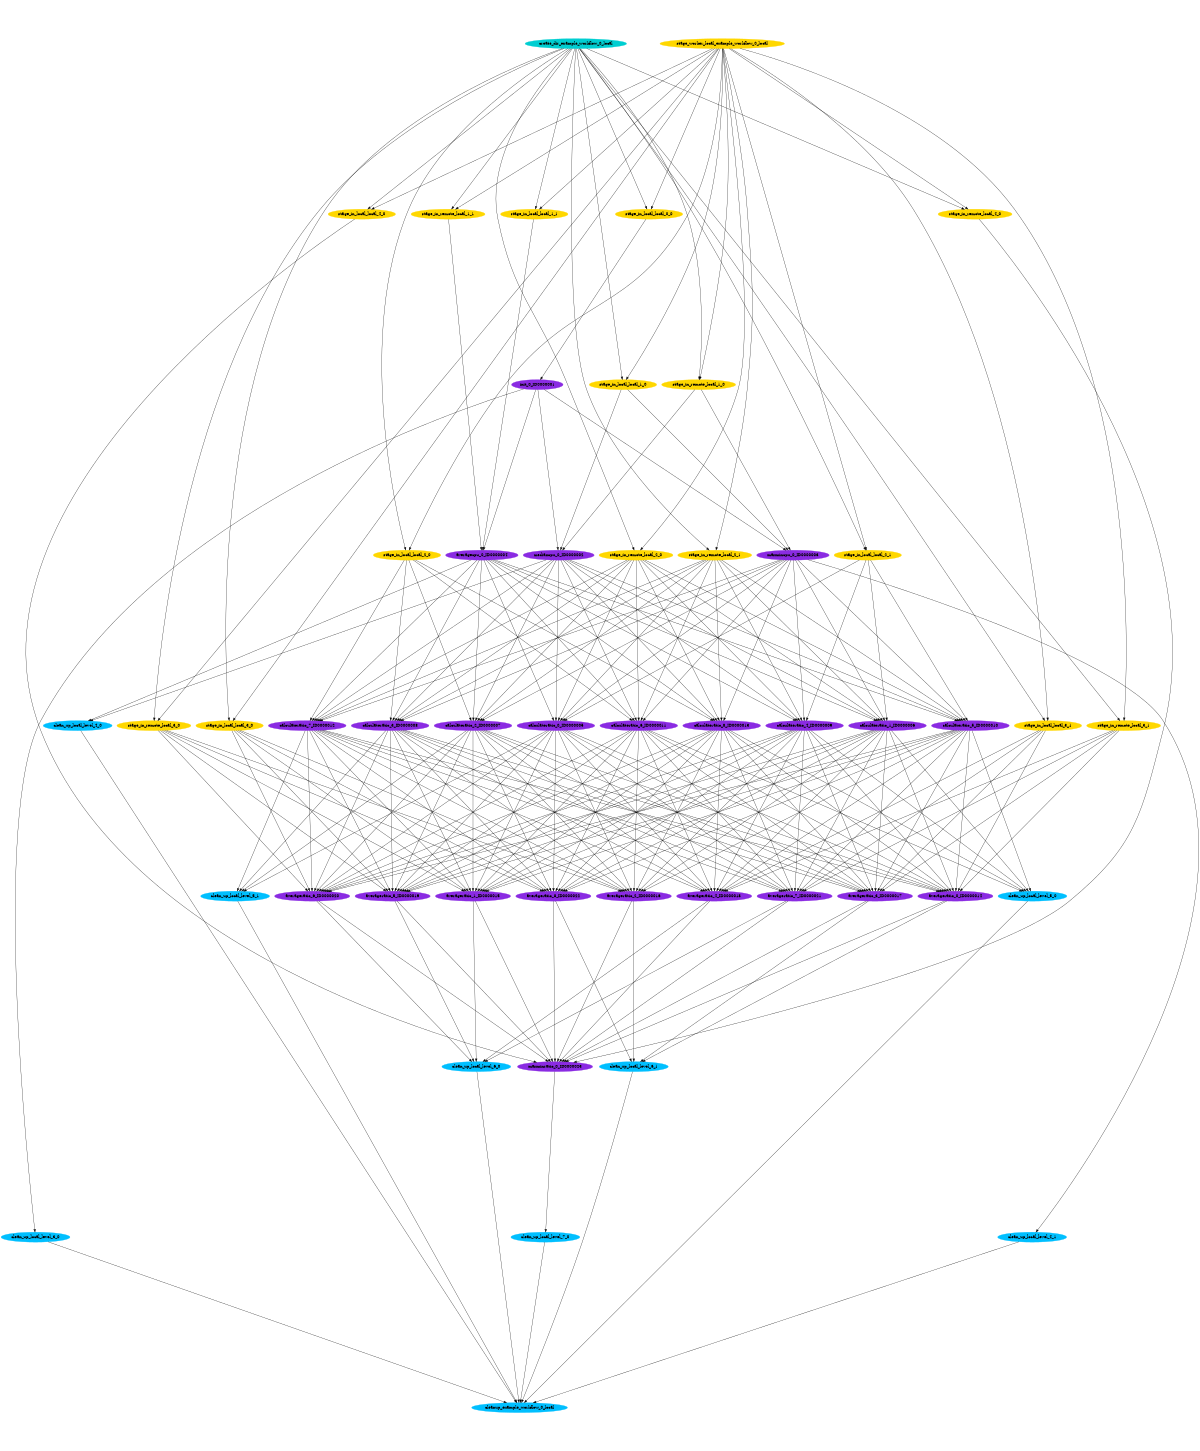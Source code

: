 digraph E {
size="8.0,10.0"
ratio=fill
node [shape=ellipse]
edge [arrowhead=normal, arrowsize=1.0]
	"clean_up_local_level_4_1" [color=deepskyblue,style=filled,label="clean_up_local_level_4_1"]
	"clean_up_local_level_4_0" [color=deepskyblue,style=filled,label="clean_up_local_level_4_0"]
	"calculateratio_5_ID0000010" [color=blueviolet,style=filled,label="calculateratio_5_ID0000010"]
	"averageratio_1_ID0000015" [color=blueviolet,style=filled,label="averageratio_1_ID0000015"]
	"calculateratio_7_ID0000012" [color=blueviolet,style=filled,label="calculateratio_7_ID0000012"]
	"averageratio_2_ID0000016" [color=blueviolet,style=filled,label="averageratio_2_ID0000016"]
	"calculateratio_3_ID0000008" [color=blueviolet,style=filled,label="calculateratio_3_ID0000008"]
	"averageratio_8_ID0000022" [color=blueviolet,style=filled,label="averageratio_8_ID0000022"]
	"stage_in_local_local_4_0" [color=gold,style=filled,label="stage_in_local_local_4_0"]
	"calculateratio_6_ID0000011" [color=blueviolet,style=filled,label="calculateratio_6_ID0000011"]
	"calculateratio_8_ID0000013" [color=blueviolet,style=filled,label="calculateratio_8_ID0000013"]
	"maxminratio_0_ID0000023" [color=blueviolet,style=filled,label="maxminratio_0_ID0000023"]
	"clean_up_local_level_6_0" [color=deepskyblue,style=filled,label="clean_up_local_level_6_0"]
	"clean_up_local_level_6_1" [color=deepskyblue,style=filled,label="clean_up_local_level_6_1"]
	"clean_up_local_level_5_0" [color=deepskyblue,style=filled,label="clean_up_local_level_5_0"]
	"calculateratio_0_ID0000005" [color=blueviolet,style=filled,label="calculateratio_0_ID0000005"]
	"clean_up_local_level_5_1" [color=deepskyblue,style=filled,label="clean_up_local_level_5_1"]
	"mediancpu_0_ID0000002" [color=blueviolet,style=filled,label="mediancpu_0_ID0000002"]
	"create_dir_example_workflow_0_local" [color=darkturquoise,style=filled,label="create_dir_example_workflow_0_local"]
	"stage_in_local_local_0_0" [color=gold,style=filled,label="stage_in_local_local_0_0"]
	"averageratio_6_ID0000020" [color=blueviolet,style=filled,label="averageratio_6_ID0000020"]
	"stage_in_remote_local_2_1" [color=gold,style=filled,label="stage_in_remote_local_2_1"]
	"init_0_ID0000001" [color=blueviolet,style=filled,label="init_0_ID0000001"]
	"clean_up_local_level_7_0" [color=deepskyblue,style=filled,label="clean_up_local_level_7_0"]
	"averageratio_5_ID0000019" [color=blueviolet,style=filled,label="averageratio_5_ID0000019"]
	"stage_in_local_local_2_0" [color=gold,style=filled,label="stage_in_local_local_2_0"]
	"calculateratio_4_ID0000009" [color=blueviolet,style=filled,label="calculateratio_4_ID0000009"]
	"stage_in_local_local_2_1" [color=gold,style=filled,label="stage_in_local_local_2_1"]
	"stage_in_remote_local_1_1" [color=gold,style=filled,label="stage_in_remote_local_1_1"]
	"stage_in_local_local_3_1" [color=gold,style=filled,label="stage_in_local_local_3_1"]
	"stage_in_remote_local_1_0" [color=gold,style=filled,label="stage_in_remote_local_1_0"]
	"averageratio_3_ID0000017" [color=blueviolet,style=filled,label="averageratio_3_ID0000017"]
	"stage_worker_local_example_workflow_0_local" [color=gold,style=filled,label="stage_worker_local_example_workflow_0_local"]
	"stage_in_local_local_3_0" [color=gold,style=filled,label="stage_in_local_local_3_0"]
	"averagecpu_0_ID0000004" [color=blueviolet,style=filled,label="averagecpu_0_ID0000004"]
	"calculateratio_2_ID0000007" [color=blueviolet,style=filled,label="calculateratio_2_ID0000007"]
	"maxmincpu_0_ID0000003" [color=blueviolet,style=filled,label="maxmincpu_0_ID0000003"]
	"averageratio_0_ID0000014" [color=blueviolet,style=filled,label="averageratio_0_ID0000014"]
	"stage_in_local_local_1_1" [color=gold,style=filled,label="stage_in_local_local_1_1"]
	"averageratio_4_ID0000018" [color=blueviolet,style=filled,label="averageratio_4_ID0000018"]
	"clean_up_local_level_3_0" [color=deepskyblue,style=filled,label="clean_up_local_level_3_0"]
	"stage_in_local_local_1_0" [color=gold,style=filled,label="stage_in_local_local_1_0"]
	"averageratio_7_ID0000021" [color=blueviolet,style=filled,label="averageratio_7_ID0000021"]
	"cleanup_example_workflow_0_local" [color=deepskyblue,style=filled,label="cleanup_example_workflow_0_local"]
	"stage_in_remote_local_4_0" [color=gold,style=filled,label="stage_in_remote_local_4_0"]
	"calculateratio_1_ID0000006" [color=blueviolet,style=filled,label="calculateratio_1_ID0000006"]
	"stage_in_remote_local_2_0" [color=gold,style=filled,label="stage_in_remote_local_2_0"]
	"stage_in_remote_local_3_1" [color=gold,style=filled,label="stage_in_remote_local_3_1"]
	"stage_in_remote_local_3_0" [color=gold,style=filled,label="stage_in_remote_local_3_0"]

	"clean_up_local_level_4_1" -> "cleanup_example_workflow_0_local"
	"clean_up_local_level_4_0" -> "cleanup_example_workflow_0_local"
	"calculateratio_5_ID0000010" -> "averageratio_6_ID0000020"
	"calculateratio_5_ID0000010" -> "averageratio_4_ID0000018"
	"calculateratio_5_ID0000010" -> "averageratio_5_ID0000019"
	"calculateratio_5_ID0000010" -> "averageratio_7_ID0000021"
	"calculateratio_5_ID0000010" -> "averageratio_1_ID0000015"
	"calculateratio_5_ID0000010" -> "averageratio_3_ID0000017"
	"calculateratio_5_ID0000010" -> "clean_up_local_level_5_0"
	"calculateratio_5_ID0000010" -> "averageratio_2_ID0000016"
	"calculateratio_5_ID0000010" -> "averageratio_0_ID0000014"
	"calculateratio_5_ID0000010" -> "averageratio_8_ID0000022"
	"averageratio_1_ID0000015" -> "maxminratio_0_ID0000023"
	"averageratio_1_ID0000015" -> "clean_up_local_level_6_0"
	"calculateratio_7_ID0000012" -> "averageratio_6_ID0000020"
	"calculateratio_7_ID0000012" -> "averageratio_4_ID0000018"
	"calculateratio_7_ID0000012" -> "averageratio_5_ID0000019"
	"calculateratio_7_ID0000012" -> "averageratio_7_ID0000021"
	"calculateratio_7_ID0000012" -> "averageratio_1_ID0000015"
	"calculateratio_7_ID0000012" -> "averageratio_3_ID0000017"
	"calculateratio_7_ID0000012" -> "averageratio_2_ID0000016"
	"calculateratio_7_ID0000012" -> "averageratio_0_ID0000014"
	"calculateratio_7_ID0000012" -> "clean_up_local_level_5_1"
	"calculateratio_7_ID0000012" -> "averageratio_8_ID0000022"
	"averageratio_2_ID0000016" -> "maxminratio_0_ID0000023"
	"averageratio_2_ID0000016" -> "clean_up_local_level_6_1"
	"calculateratio_3_ID0000008" -> "averageratio_6_ID0000020"
	"calculateratio_3_ID0000008" -> "averageratio_4_ID0000018"
	"calculateratio_3_ID0000008" -> "averageratio_5_ID0000019"
	"calculateratio_3_ID0000008" -> "averageratio_7_ID0000021"
	"calculateratio_3_ID0000008" -> "averageratio_1_ID0000015"
	"calculateratio_3_ID0000008" -> "averageratio_3_ID0000017"
	"calculateratio_3_ID0000008" -> "averageratio_2_ID0000016"
	"calculateratio_3_ID0000008" -> "averageratio_0_ID0000014"
	"calculateratio_3_ID0000008" -> "clean_up_local_level_5_1"
	"calculateratio_3_ID0000008" -> "averageratio_8_ID0000022"
	"averageratio_8_ID0000022" -> "maxminratio_0_ID0000023"
	"averageratio_8_ID0000022" -> "clean_up_local_level_6_1"
	"stage_in_local_local_4_0" -> "maxminratio_0_ID0000023"
	"calculateratio_6_ID0000011" -> "averageratio_6_ID0000020"
	"calculateratio_6_ID0000011" -> "averageratio_4_ID0000018"
	"calculateratio_6_ID0000011" -> "averageratio_5_ID0000019"
	"calculateratio_6_ID0000011" -> "averageratio_7_ID0000021"
	"calculateratio_6_ID0000011" -> "averageratio_1_ID0000015"
	"calculateratio_6_ID0000011" -> "averageratio_3_ID0000017"
	"calculateratio_6_ID0000011" -> "clean_up_local_level_5_0"
	"calculateratio_6_ID0000011" -> "averageratio_2_ID0000016"
	"calculateratio_6_ID0000011" -> "averageratio_0_ID0000014"
	"calculateratio_6_ID0000011" -> "averageratio_8_ID0000022"
	"calculateratio_8_ID0000013" -> "averageratio_6_ID0000020"
	"calculateratio_8_ID0000013" -> "averageratio_4_ID0000018"
	"calculateratio_8_ID0000013" -> "averageratio_5_ID0000019"
	"calculateratio_8_ID0000013" -> "averageratio_7_ID0000021"
	"calculateratio_8_ID0000013" -> "averageratio_1_ID0000015"
	"calculateratio_8_ID0000013" -> "averageratio_3_ID0000017"
	"calculateratio_8_ID0000013" -> "clean_up_local_level_5_0"
	"calculateratio_8_ID0000013" -> "averageratio_2_ID0000016"
	"calculateratio_8_ID0000013" -> "averageratio_0_ID0000014"
	"calculateratio_8_ID0000013" -> "averageratio_8_ID0000022"
	"maxminratio_0_ID0000023" -> "clean_up_local_level_7_0"
	"clean_up_local_level_6_0" -> "cleanup_example_workflow_0_local"
	"clean_up_local_level_6_1" -> "cleanup_example_workflow_0_local"
	"clean_up_local_level_5_0" -> "cleanup_example_workflow_0_local"
	"calculateratio_0_ID0000005" -> "averageratio_6_ID0000020"
	"calculateratio_0_ID0000005" -> "averageratio_4_ID0000018"
	"calculateratio_0_ID0000005" -> "averageratio_5_ID0000019"
	"calculateratio_0_ID0000005" -> "averageratio_7_ID0000021"
	"calculateratio_0_ID0000005" -> "averageratio_1_ID0000015"
	"calculateratio_0_ID0000005" -> "averageratio_3_ID0000017"
	"calculateratio_0_ID0000005" -> "averageratio_2_ID0000016"
	"calculateratio_0_ID0000005" -> "averageratio_0_ID0000014"
	"calculateratio_0_ID0000005" -> "clean_up_local_level_5_1"
	"calculateratio_0_ID0000005" -> "averageratio_8_ID0000022"
	"clean_up_local_level_5_1" -> "cleanup_example_workflow_0_local"
	"mediancpu_0_ID0000002" -> "clean_up_local_level_4_0"
	"mediancpu_0_ID0000002" -> "calculateratio_6_ID0000011"
	"mediancpu_0_ID0000002" -> "calculateratio_5_ID0000010"
	"mediancpu_0_ID0000002" -> "calculateratio_8_ID0000013"
	"mediancpu_0_ID0000002" -> "calculateratio_4_ID0000009"
	"mediancpu_0_ID0000002" -> "calculateratio_7_ID0000012"
	"mediancpu_0_ID0000002" -> "calculateratio_1_ID0000006"
	"mediancpu_0_ID0000002" -> "calculateratio_2_ID0000007"
	"mediancpu_0_ID0000002" -> "calculateratio_0_ID0000005"
	"mediancpu_0_ID0000002" -> "calculateratio_3_ID0000008"
	"create_dir_example_workflow_0_local" -> "stage_in_local_local_0_0"
	"create_dir_example_workflow_0_local" -> "stage_in_remote_local_2_1"
	"create_dir_example_workflow_0_local" -> "stage_in_local_local_1_1"
	"create_dir_example_workflow_0_local" -> "stage_in_local_local_4_0"
	"create_dir_example_workflow_0_local" -> "stage_in_local_local_1_0"
	"create_dir_example_workflow_0_local" -> "stage_in_local_local_2_0"
	"create_dir_example_workflow_0_local" -> "stage_in_local_local_2_1"
	"create_dir_example_workflow_0_local" -> "stage_in_remote_local_1_1"
	"create_dir_example_workflow_0_local" -> "stage_in_local_local_3_1"
	"create_dir_example_workflow_0_local" -> "stage_in_remote_local_1_0"
	"create_dir_example_workflow_0_local" -> "stage_in_remote_local_4_0"
	"create_dir_example_workflow_0_local" -> "stage_in_local_local_3_0"
	"create_dir_example_workflow_0_local" -> "stage_in_remote_local_2_0"
	"create_dir_example_workflow_0_local" -> "stage_in_remote_local_3_1"
	"create_dir_example_workflow_0_local" -> "stage_in_remote_local_3_0"
	"stage_in_local_local_0_0" -> "init_0_ID0000001"
	"averageratio_6_ID0000020" -> "maxminratio_0_ID0000023"
	"averageratio_6_ID0000020" -> "clean_up_local_level_6_0"
	"stage_in_remote_local_2_1" -> "calculateratio_6_ID0000011"
	"stage_in_remote_local_2_1" -> "calculateratio_5_ID0000010"
	"stage_in_remote_local_2_1" -> "calculateratio_8_ID0000013"
	"stage_in_remote_local_2_1" -> "calculateratio_4_ID0000009"
	"stage_in_remote_local_2_1" -> "calculateratio_1_ID0000006"
	"stage_in_remote_local_2_1" -> "calculateratio_7_ID0000012"
	"stage_in_remote_local_2_1" -> "calculateratio_0_ID0000005"
	"stage_in_remote_local_2_1" -> "calculateratio_2_ID0000007"
	"stage_in_remote_local_2_1" -> "calculateratio_3_ID0000008"
	"init_0_ID0000001" -> "mediancpu_0_ID0000002"
	"init_0_ID0000001" -> "clean_up_local_level_3_0"
	"init_0_ID0000001" -> "averagecpu_0_ID0000004"
	"init_0_ID0000001" -> "maxmincpu_0_ID0000003"
	"clean_up_local_level_7_0" -> "cleanup_example_workflow_0_local"
	"averageratio_5_ID0000019" -> "maxminratio_0_ID0000023"
	"averageratio_5_ID0000019" -> "clean_up_local_level_6_0"
	"stage_in_local_local_2_0" -> "calculateratio_6_ID0000011"
	"stage_in_local_local_2_0" -> "calculateratio_8_ID0000013"
	"stage_in_local_local_2_0" -> "calculateratio_7_ID0000012"
	"stage_in_local_local_2_0" -> "calculateratio_2_ID0000007"
	"stage_in_local_local_2_0" -> "calculateratio_3_ID0000008"
	"calculateratio_4_ID0000009" -> "averageratio_6_ID0000020"
	"calculateratio_4_ID0000009" -> "averageratio_4_ID0000018"
	"calculateratio_4_ID0000009" -> "averageratio_5_ID0000019"
	"calculateratio_4_ID0000009" -> "averageratio_7_ID0000021"
	"calculateratio_4_ID0000009" -> "averageratio_1_ID0000015"
	"calculateratio_4_ID0000009" -> "averageratio_3_ID0000017"
	"calculateratio_4_ID0000009" -> "clean_up_local_level_5_0"
	"calculateratio_4_ID0000009" -> "averageratio_2_ID0000016"
	"calculateratio_4_ID0000009" -> "averageratio_0_ID0000014"
	"calculateratio_4_ID0000009" -> "averageratio_8_ID0000022"
	"stage_in_local_local_2_1" -> "calculateratio_5_ID0000010"
	"stage_in_local_local_2_1" -> "calculateratio_4_ID0000009"
	"stage_in_local_local_2_1" -> "calculateratio_1_ID0000006"
	"stage_in_local_local_2_1" -> "calculateratio_0_ID0000005"
	"stage_in_remote_local_1_1" -> "averagecpu_0_ID0000004"
	"stage_in_local_local_3_1" -> "averageratio_4_ID0000018"
	"stage_in_local_local_3_1" -> "averageratio_7_ID0000021"
	"stage_in_local_local_3_1" -> "averageratio_3_ID0000017"
	"stage_in_local_local_3_1" -> "averageratio_0_ID0000014"
	"stage_in_remote_local_1_0" -> "mediancpu_0_ID0000002"
	"stage_in_remote_local_1_0" -> "maxmincpu_0_ID0000003"
	"averageratio_3_ID0000017" -> "maxminratio_0_ID0000023"
	"averageratio_3_ID0000017" -> "clean_up_local_level_6_1"
	"stage_worker_local_example_workflow_0_local" -> "stage_in_local_local_0_0"
	"stage_worker_local_example_workflow_0_local" -> "stage_in_remote_local_2_1"
	"stage_worker_local_example_workflow_0_local" -> "stage_in_local_local_1_1"
	"stage_worker_local_example_workflow_0_local" -> "stage_in_local_local_4_0"
	"stage_worker_local_example_workflow_0_local" -> "stage_in_local_local_1_0"
	"stage_worker_local_example_workflow_0_local" -> "stage_in_local_local_2_0"
	"stage_worker_local_example_workflow_0_local" -> "stage_in_local_local_2_1"
	"stage_worker_local_example_workflow_0_local" -> "stage_in_remote_local_1_1"
	"stage_worker_local_example_workflow_0_local" -> "stage_in_remote_local_4_0"
	"stage_worker_local_example_workflow_0_local" -> "stage_in_remote_local_1_0"
	"stage_worker_local_example_workflow_0_local" -> "stage_in_local_local_3_1"
	"stage_worker_local_example_workflow_0_local" -> "stage_in_local_local_3_0"
	"stage_worker_local_example_workflow_0_local" -> "stage_in_remote_local_2_0"
	"stage_worker_local_example_workflow_0_local" -> "stage_in_remote_local_3_1"
	"stage_worker_local_example_workflow_0_local" -> "stage_in_remote_local_3_0"
	"stage_in_local_local_3_0" -> "averageratio_6_ID0000020"
	"stage_in_local_local_3_0" -> "averageratio_5_ID0000019"
	"stage_in_local_local_3_0" -> "averageratio_1_ID0000015"
	"stage_in_local_local_3_0" -> "averageratio_2_ID0000016"
	"stage_in_local_local_3_0" -> "averageratio_8_ID0000022"
	"averagecpu_0_ID0000004" -> "clean_up_local_level_4_0"
	"averagecpu_0_ID0000004" -> "calculateratio_6_ID0000011"
	"averagecpu_0_ID0000004" -> "calculateratio_5_ID0000010"
	"averagecpu_0_ID0000004" -> "calculateratio_8_ID0000013"
	"averagecpu_0_ID0000004" -> "calculateratio_4_ID0000009"
	"averagecpu_0_ID0000004" -> "calculateratio_7_ID0000012"
	"averagecpu_0_ID0000004" -> "calculateratio_1_ID0000006"
	"averagecpu_0_ID0000004" -> "calculateratio_2_ID0000007"
	"averagecpu_0_ID0000004" -> "calculateratio_0_ID0000005"
	"averagecpu_0_ID0000004" -> "calculateratio_3_ID0000008"
	"calculateratio_2_ID0000007" -> "averageratio_6_ID0000020"
	"calculateratio_2_ID0000007" -> "averageratio_4_ID0000018"
	"calculateratio_2_ID0000007" -> "averageratio_5_ID0000019"
	"calculateratio_2_ID0000007" -> "averageratio_7_ID0000021"
	"calculateratio_2_ID0000007" -> "averageratio_1_ID0000015"
	"calculateratio_2_ID0000007" -> "averageratio_3_ID0000017"
	"calculateratio_2_ID0000007" -> "averageratio_2_ID0000016"
	"calculateratio_2_ID0000007" -> "averageratio_0_ID0000014"
	"calculateratio_2_ID0000007" -> "clean_up_local_level_5_1"
	"calculateratio_2_ID0000007" -> "averageratio_8_ID0000022"
	"maxmincpu_0_ID0000003" -> "clean_up_local_level_4_1"
	"maxmincpu_0_ID0000003" -> "calculateratio_6_ID0000011"
	"maxmincpu_0_ID0000003" -> "calculateratio_5_ID0000010"
	"maxmincpu_0_ID0000003" -> "calculateratio_8_ID0000013"
	"maxmincpu_0_ID0000003" -> "calculateratio_4_ID0000009"
	"maxmincpu_0_ID0000003" -> "calculateratio_7_ID0000012"
	"maxmincpu_0_ID0000003" -> "calculateratio_1_ID0000006"
	"maxmincpu_0_ID0000003" -> "calculateratio_2_ID0000007"
	"maxmincpu_0_ID0000003" -> "calculateratio_0_ID0000005"
	"maxmincpu_0_ID0000003" -> "calculateratio_3_ID0000008"
	"averageratio_0_ID0000014" -> "maxminratio_0_ID0000023"
	"averageratio_0_ID0000014" -> "clean_up_local_level_6_1"
	"stage_in_local_local_1_1" -> "averagecpu_0_ID0000004"
	"averageratio_4_ID0000018" -> "maxminratio_0_ID0000023"
	"averageratio_4_ID0000018" -> "clean_up_local_level_6_0"
	"clean_up_local_level_3_0" -> "cleanup_example_workflow_0_local"
	"stage_in_local_local_1_0" -> "mediancpu_0_ID0000002"
	"stage_in_local_local_1_0" -> "maxmincpu_0_ID0000003"
	"averageratio_7_ID0000021" -> "maxminratio_0_ID0000023"
	"averageratio_7_ID0000021" -> "clean_up_local_level_6_0"
	"stage_in_remote_local_4_0" -> "maxminratio_0_ID0000023"
	"calculateratio_1_ID0000006" -> "averageratio_6_ID0000020"
	"calculateratio_1_ID0000006" -> "averageratio_4_ID0000018"
	"calculateratio_1_ID0000006" -> "averageratio_5_ID0000019"
	"calculateratio_1_ID0000006" -> "averageratio_7_ID0000021"
	"calculateratio_1_ID0000006" -> "averageratio_1_ID0000015"
	"calculateratio_1_ID0000006" -> "averageratio_3_ID0000017"
	"calculateratio_1_ID0000006" -> "clean_up_local_level_5_0"
	"calculateratio_1_ID0000006" -> "averageratio_2_ID0000016"
	"calculateratio_1_ID0000006" -> "averageratio_0_ID0000014"
	"calculateratio_1_ID0000006" -> "averageratio_8_ID0000022"
	"stage_in_remote_local_2_0" -> "calculateratio_6_ID0000011"
	"stage_in_remote_local_2_0" -> "calculateratio_5_ID0000010"
	"stage_in_remote_local_2_0" -> "calculateratio_8_ID0000013"
	"stage_in_remote_local_2_0" -> "calculateratio_4_ID0000009"
	"stage_in_remote_local_2_0" -> "calculateratio_1_ID0000006"
	"stage_in_remote_local_2_0" -> "calculateratio_7_ID0000012"
	"stage_in_remote_local_2_0" -> "calculateratio_0_ID0000005"
	"stage_in_remote_local_2_0" -> "calculateratio_2_ID0000007"
	"stage_in_remote_local_2_0" -> "calculateratio_3_ID0000008"
	"stage_in_remote_local_3_1" -> "averageratio_4_ID0000018"
	"stage_in_remote_local_3_1" -> "averageratio_7_ID0000021"
	"stage_in_remote_local_3_1" -> "averageratio_3_ID0000017"
	"stage_in_remote_local_3_1" -> "averageratio_0_ID0000014"
	"stage_in_remote_local_3_0" -> "averageratio_6_ID0000020"
	"stage_in_remote_local_3_0" -> "averageratio_5_ID0000019"
	"stage_in_remote_local_3_0" -> "averageratio_1_ID0000015"
	"stage_in_remote_local_3_0" -> "averageratio_2_ID0000016"
	"stage_in_remote_local_3_0" -> "averageratio_8_ID0000022"
}
